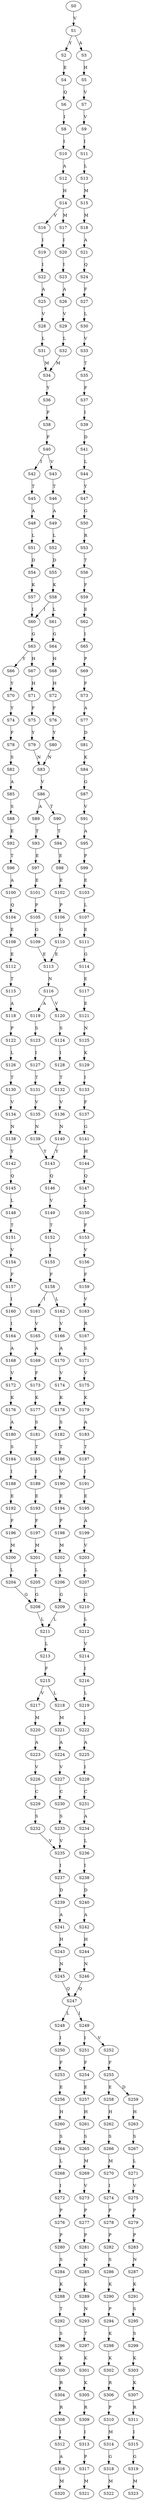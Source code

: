 strict digraph  {
	S0 -> S1 [ label = V ];
	S1 -> S2 [ label = Y ];
	S1 -> S3 [ label = A ];
	S2 -> S4 [ label = E ];
	S3 -> S5 [ label = H ];
	S4 -> S6 [ label = Q ];
	S5 -> S7 [ label = V ];
	S6 -> S8 [ label = I ];
	S7 -> S9 [ label = V ];
	S8 -> S10 [ label = I ];
	S9 -> S11 [ label = I ];
	S10 -> S12 [ label = A ];
	S11 -> S13 [ label = L ];
	S12 -> S14 [ label = H ];
	S13 -> S15 [ label = M ];
	S14 -> S16 [ label = V ];
	S14 -> S17 [ label = M ];
	S15 -> S18 [ label = M ];
	S16 -> S19 [ label = I ];
	S17 -> S20 [ label = I ];
	S18 -> S21 [ label = A ];
	S19 -> S22 [ label = I ];
	S20 -> S23 [ label = I ];
	S21 -> S24 [ label = Q ];
	S22 -> S25 [ label = A ];
	S23 -> S26 [ label = A ];
	S24 -> S27 [ label = F ];
	S25 -> S28 [ label = V ];
	S26 -> S29 [ label = V ];
	S27 -> S30 [ label = L ];
	S28 -> S31 [ label = L ];
	S29 -> S32 [ label = L ];
	S30 -> S33 [ label = V ];
	S31 -> S34 [ label = M ];
	S32 -> S34 [ label = M ];
	S33 -> S35 [ label = T ];
	S34 -> S36 [ label = Y ];
	S35 -> S37 [ label = F ];
	S36 -> S38 [ label = F ];
	S37 -> S39 [ label = I ];
	S38 -> S40 [ label = F ];
	S39 -> S41 [ label = D ];
	S40 -> S42 [ label = I ];
	S40 -> S43 [ label = V ];
	S41 -> S44 [ label = L ];
	S42 -> S45 [ label = T ];
	S43 -> S46 [ label = T ];
	S44 -> S47 [ label = Y ];
	S45 -> S48 [ label = A ];
	S46 -> S49 [ label = A ];
	S47 -> S50 [ label = G ];
	S48 -> S51 [ label = L ];
	S49 -> S52 [ label = L ];
	S50 -> S53 [ label = R ];
	S51 -> S54 [ label = D ];
	S52 -> S55 [ label = D ];
	S53 -> S56 [ label = T ];
	S54 -> S57 [ label = K ];
	S55 -> S58 [ label = K ];
	S56 -> S59 [ label = F ];
	S57 -> S60 [ label = I ];
	S58 -> S60 [ label = I ];
	S58 -> S61 [ label = L ];
	S59 -> S62 [ label = E ];
	S60 -> S63 [ label = G ];
	S61 -> S64 [ label = G ];
	S62 -> S65 [ label = I ];
	S63 -> S66 [ label = Y ];
	S63 -> S67 [ label = H ];
	S64 -> S68 [ label = H ];
	S65 -> S69 [ label = P ];
	S66 -> S70 [ label = Y ];
	S67 -> S71 [ label = H ];
	S68 -> S72 [ label = H ];
	S69 -> S73 [ label = F ];
	S70 -> S74 [ label = Y ];
	S71 -> S75 [ label = F ];
	S72 -> S76 [ label = F ];
	S73 -> S77 [ label = A ];
	S74 -> S78 [ label = F ];
	S75 -> S79 [ label = Y ];
	S76 -> S80 [ label = Y ];
	S77 -> S81 [ label = D ];
	S78 -> S82 [ label = S ];
	S79 -> S83 [ label = N ];
	S80 -> S83 [ label = N ];
	S81 -> S84 [ label = K ];
	S82 -> S85 [ label = A ];
	S83 -> S86 [ label = V ];
	S84 -> S87 [ label = G ];
	S85 -> S88 [ label = S ];
	S86 -> S89 [ label = A ];
	S86 -> S90 [ label = T ];
	S87 -> S91 [ label = V ];
	S88 -> S92 [ label = E ];
	S89 -> S93 [ label = T ];
	S90 -> S94 [ label = T ];
	S91 -> S95 [ label = A ];
	S92 -> S96 [ label = T ];
	S93 -> S97 [ label = E ];
	S94 -> S98 [ label = E ];
	S95 -> S99 [ label = P ];
	S96 -> S100 [ label = A ];
	S97 -> S101 [ label = E ];
	S98 -> S102 [ label = E ];
	S99 -> S103 [ label = E ];
	S100 -> S104 [ label = Q ];
	S101 -> S105 [ label = P ];
	S102 -> S106 [ label = P ];
	S103 -> S107 [ label = L ];
	S104 -> S108 [ label = E ];
	S105 -> S109 [ label = G ];
	S106 -> S110 [ label = G ];
	S107 -> S111 [ label = E ];
	S108 -> S112 [ label = E ];
	S109 -> S113 [ label = E ];
	S110 -> S113 [ label = E ];
	S111 -> S114 [ label = G ];
	S112 -> S115 [ label = T ];
	S113 -> S116 [ label = N ];
	S114 -> S117 [ label = E ];
	S115 -> S118 [ label = A ];
	S116 -> S119 [ label = A ];
	S116 -> S120 [ label = V ];
	S117 -> S121 [ label = E ];
	S118 -> S122 [ label = P ];
	S119 -> S123 [ label = S ];
	S120 -> S124 [ label = S ];
	S121 -> S125 [ label = N ];
	S122 -> S126 [ label = L ];
	S123 -> S127 [ label = I ];
	S124 -> S128 [ label = I ];
	S125 -> S129 [ label = K ];
	S126 -> S130 [ label = T ];
	S127 -> S131 [ label = T ];
	S128 -> S132 [ label = T ];
	S129 -> S133 [ label = I ];
	S130 -> S134 [ label = V ];
	S131 -> S135 [ label = V ];
	S132 -> S136 [ label = V ];
	S133 -> S137 [ label = F ];
	S134 -> S138 [ label = N ];
	S135 -> S139 [ label = N ];
	S136 -> S140 [ label = N ];
	S137 -> S141 [ label = G ];
	S138 -> S142 [ label = Y ];
	S139 -> S143 [ label = Y ];
	S140 -> S143 [ label = Y ];
	S141 -> S144 [ label = H ];
	S142 -> S145 [ label = Q ];
	S143 -> S146 [ label = Q ];
	S144 -> S147 [ label = Q ];
	S145 -> S148 [ label = L ];
	S146 -> S149 [ label = V ];
	S147 -> S150 [ label = L ];
	S148 -> S151 [ label = T ];
	S149 -> S152 [ label = T ];
	S150 -> S153 [ label = F ];
	S151 -> S154 [ label = V ];
	S152 -> S155 [ label = I ];
	S153 -> S156 [ label = V ];
	S154 -> S157 [ label = F ];
	S155 -> S158 [ label = F ];
	S156 -> S159 [ label = F ];
	S157 -> S160 [ label = I ];
	S158 -> S161 [ label = I ];
	S158 -> S162 [ label = L ];
	S159 -> S163 [ label = V ];
	S160 -> S164 [ label = I ];
	S161 -> S165 [ label = V ];
	S162 -> S166 [ label = V ];
	S163 -> S167 [ label = R ];
	S164 -> S168 [ label = A ];
	S165 -> S169 [ label = A ];
	S166 -> S170 [ label = A ];
	S167 -> S171 [ label = S ];
	S168 -> S172 [ label = V ];
	S169 -> S173 [ label = F ];
	S170 -> S174 [ label = V ];
	S171 -> S175 [ label = V ];
	S172 -> S176 [ label = K ];
	S173 -> S177 [ label = K ];
	S174 -> S178 [ label = K ];
	S175 -> S179 [ label = K ];
	S176 -> S180 [ label = A ];
	S177 -> S181 [ label = S ];
	S178 -> S182 [ label = S ];
	S179 -> S183 [ label = A ];
	S180 -> S184 [ label = S ];
	S181 -> S185 [ label = T ];
	S182 -> S186 [ label = T ];
	S183 -> S187 [ label = T ];
	S184 -> S188 [ label = I ];
	S185 -> S189 [ label = I ];
	S186 -> S190 [ label = V ];
	S187 -> S191 [ label = I ];
	S188 -> S192 [ label = E ];
	S189 -> S193 [ label = E ];
	S190 -> S194 [ label = E ];
	S191 -> S195 [ label = E ];
	S192 -> S196 [ label = F ];
	S193 -> S197 [ label = F ];
	S194 -> S198 [ label = F ];
	S195 -> S199 [ label = A ];
	S196 -> S200 [ label = M ];
	S197 -> S201 [ label = M ];
	S198 -> S202 [ label = M ];
	S199 -> S203 [ label = V ];
	S200 -> S204 [ label = L ];
	S201 -> S205 [ label = L ];
	S202 -> S206 [ label = L ];
	S203 -> S207 [ label = L ];
	S204 -> S208 [ label = G ];
	S205 -> S208 [ label = G ];
	S206 -> S209 [ label = G ];
	S207 -> S210 [ label = G ];
	S208 -> S211 [ label = L ];
	S209 -> S211 [ label = L ];
	S210 -> S212 [ label = L ];
	S211 -> S213 [ label = L ];
	S212 -> S214 [ label = V ];
	S213 -> S215 [ label = F ];
	S214 -> S216 [ label = I ];
	S215 -> S217 [ label = V ];
	S215 -> S218 [ label = L ];
	S216 -> S219 [ label = L ];
	S217 -> S220 [ label = M ];
	S218 -> S221 [ label = M ];
	S219 -> S222 [ label = I ];
	S220 -> S223 [ label = A ];
	S221 -> S224 [ label = A ];
	S222 -> S225 [ label = A ];
	S223 -> S226 [ label = V ];
	S224 -> S227 [ label = V ];
	S225 -> S228 [ label = I ];
	S226 -> S229 [ label = C ];
	S227 -> S230 [ label = C ];
	S228 -> S231 [ label = C ];
	S229 -> S232 [ label = S ];
	S230 -> S233 [ label = S ];
	S231 -> S234 [ label = A ];
	S232 -> S235 [ label = V ];
	S233 -> S235 [ label = V ];
	S234 -> S236 [ label = L ];
	S235 -> S237 [ label = I ];
	S236 -> S238 [ label = I ];
	S237 -> S239 [ label = D ];
	S238 -> S240 [ label = D ];
	S239 -> S241 [ label = A ];
	S240 -> S242 [ label = A ];
	S241 -> S243 [ label = H ];
	S242 -> S244 [ label = H ];
	S243 -> S245 [ label = N ];
	S244 -> S246 [ label = N ];
	S245 -> S247 [ label = Q ];
	S246 -> S247 [ label = Q ];
	S247 -> S248 [ label = L ];
	S247 -> S249 [ label = I ];
	S248 -> S250 [ label = I ];
	S249 -> S251 [ label = I ];
	S249 -> S252 [ label = V ];
	S250 -> S253 [ label = F ];
	S251 -> S254 [ label = F ];
	S252 -> S255 [ label = F ];
	S253 -> S256 [ label = E ];
	S254 -> S257 [ label = E ];
	S255 -> S258 [ label = E ];
	S255 -> S259 [ label = D ];
	S256 -> S260 [ label = H ];
	S257 -> S261 [ label = H ];
	S258 -> S262 [ label = H ];
	S259 -> S263 [ label = H ];
	S260 -> S264 [ label = S ];
	S261 -> S265 [ label = S ];
	S262 -> S266 [ label = S ];
	S263 -> S267 [ label = S ];
	S264 -> S268 [ label = L ];
	S265 -> S269 [ label = M ];
	S266 -> S270 [ label = M ];
	S267 -> S271 [ label = L ];
	S268 -> S272 [ label = I ];
	S269 -> S273 [ label = V ];
	S270 -> S274 [ label = I ];
	S271 -> S275 [ label = V ];
	S272 -> S276 [ label = P ];
	S273 -> S277 [ label = P ];
	S274 -> S278 [ label = P ];
	S275 -> S279 [ label = P ];
	S276 -> S280 [ label = P ];
	S277 -> S281 [ label = P ];
	S278 -> S282 [ label = P ];
	S279 -> S283 [ label = P ];
	S280 -> S284 [ label = S ];
	S281 -> S285 [ label = N ];
	S282 -> S286 [ label = S ];
	S283 -> S287 [ label = N ];
	S284 -> S288 [ label = K ];
	S285 -> S289 [ label = K ];
	S286 -> S290 [ label = K ];
	S287 -> S291 [ label = K ];
	S288 -> S292 [ label = T ];
	S289 -> S293 [ label = N ];
	S290 -> S294 [ label = P ];
	S291 -> S295 [ label = S ];
	S292 -> S296 [ label = S ];
	S293 -> S297 [ label = T ];
	S294 -> S298 [ label = K ];
	S295 -> S299 [ label = S ];
	S296 -> S300 [ label = K ];
	S297 -> S301 [ label = K ];
	S298 -> S302 [ label = K ];
	S299 -> S303 [ label = K ];
	S300 -> S304 [ label = R ];
	S301 -> S305 [ label = K ];
	S302 -> S306 [ label = R ];
	S303 -> S307 [ label = K ];
	S304 -> S308 [ label = R ];
	S305 -> S309 [ label = R ];
	S306 -> S310 [ label = P ];
	S307 -> S311 [ label = R ];
	S308 -> S312 [ label = I ];
	S309 -> S313 [ label = I ];
	S310 -> S314 [ label = M ];
	S311 -> S315 [ label = I ];
	S312 -> S316 [ label = A ];
	S313 -> S317 [ label = P ];
	S314 -> S318 [ label = G ];
	S315 -> S319 [ label = G ];
	S316 -> S320 [ label = M ];
	S317 -> S321 [ label = M ];
	S318 -> S322 [ label = M ];
	S319 -> S323 [ label = M ];
}

